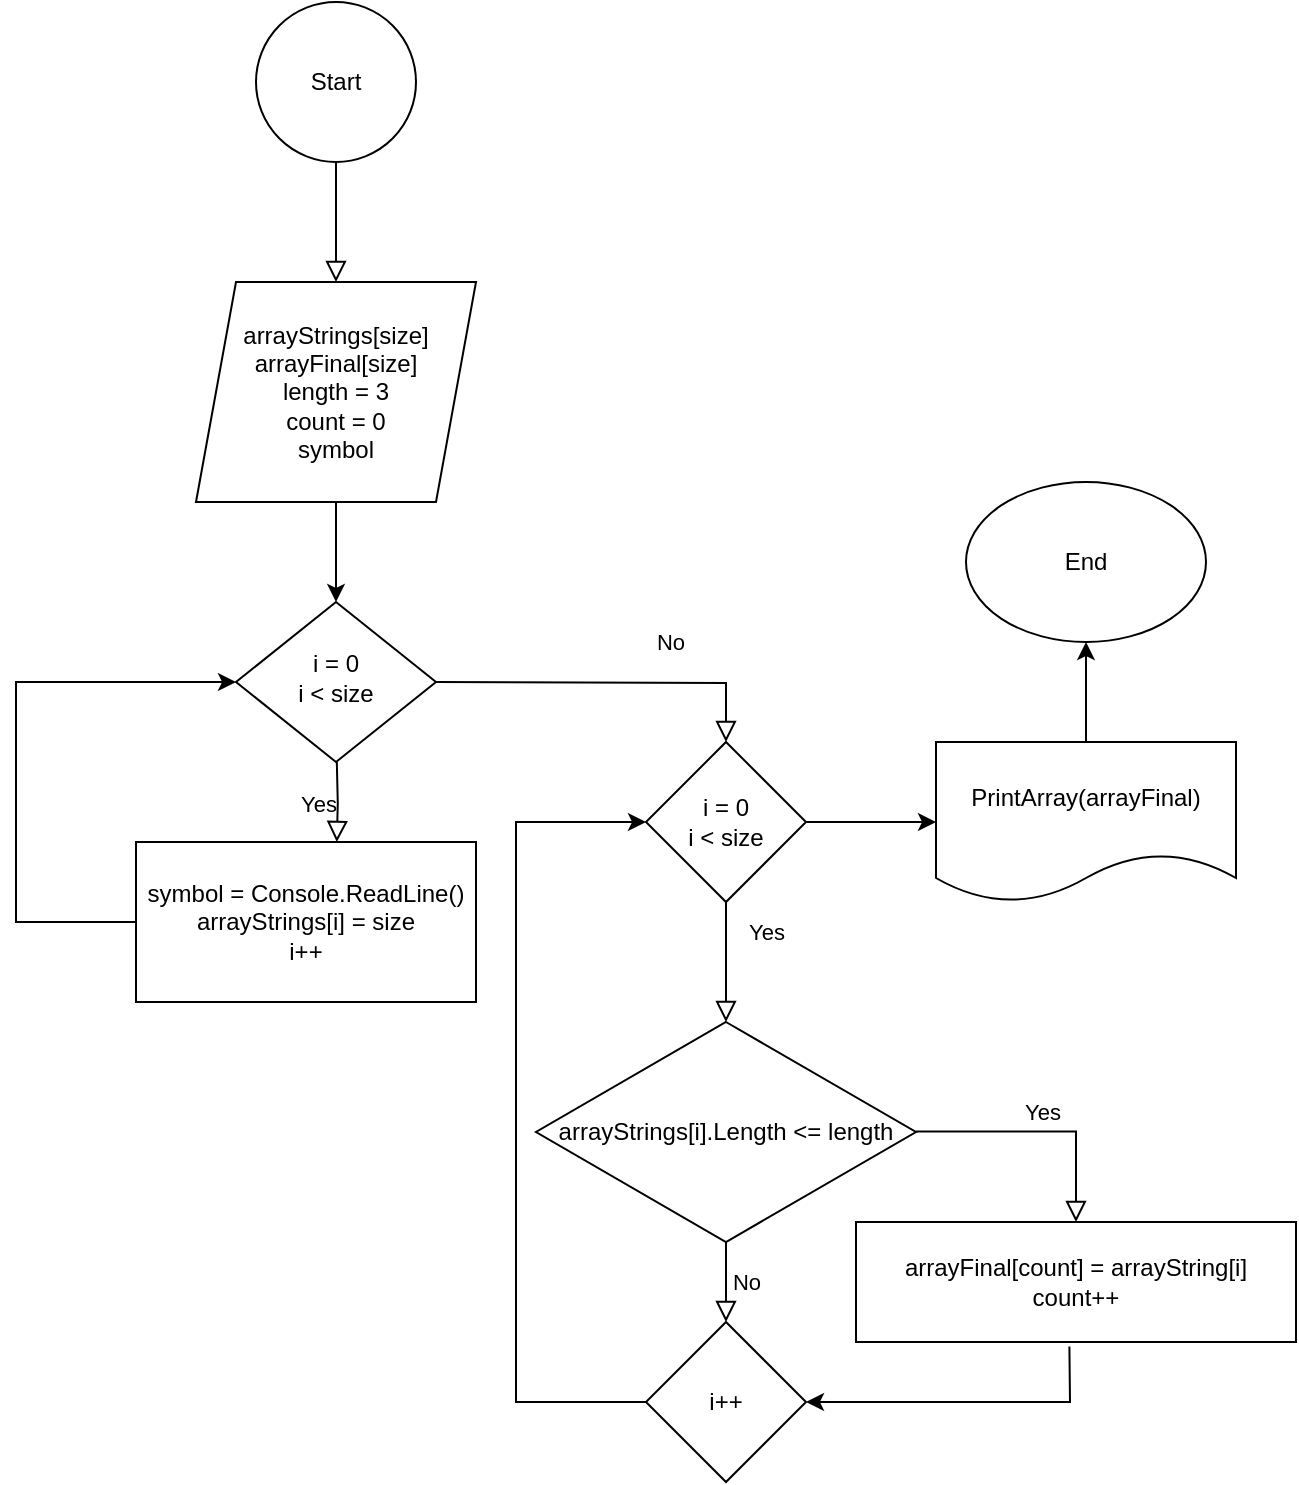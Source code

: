 <mxfile version="20.3.2" type="github">
  <diagram id="C5RBs43oDa-KdzZeNtuy" name="Page-1">
    <mxGraphModel dx="782" dy="738" grid="1" gridSize="10" guides="1" tooltips="1" connect="1" arrows="1" fold="1" page="1" pageScale="1" pageWidth="827" pageHeight="1169" math="0" shadow="0">
      <root>
        <mxCell id="WIyWlLk6GJQsqaUBKTNV-0" />
        <mxCell id="WIyWlLk6GJQsqaUBKTNV-1" parent="WIyWlLk6GJQsqaUBKTNV-0" />
        <mxCell id="WIyWlLk6GJQsqaUBKTNV-2" value="" style="rounded=0;html=1;jettySize=auto;orthogonalLoop=1;fontSize=11;endArrow=block;endFill=0;endSize=8;strokeWidth=1;shadow=0;labelBackgroundColor=none;edgeStyle=orthogonalEdgeStyle;" parent="WIyWlLk6GJQsqaUBKTNV-1" edge="1">
          <mxGeometry relative="1" as="geometry">
            <mxPoint x="240" y="140" as="sourcePoint" />
            <mxPoint x="240" y="200" as="targetPoint" />
          </mxGeometry>
        </mxCell>
        <mxCell id="WIyWlLk6GJQsqaUBKTNV-4" value="Yes" style="rounded=0;html=1;jettySize=auto;orthogonalLoop=1;fontSize=11;endArrow=block;endFill=0;endSize=8;strokeWidth=1;shadow=0;labelBackgroundColor=none;edgeStyle=orthogonalEdgeStyle;" parent="WIyWlLk6GJQsqaUBKTNV-1" edge="1">
          <mxGeometry y="10" relative="1" as="geometry">
            <mxPoint as="offset" />
            <mxPoint x="240.41" y="440" as="sourcePoint" />
            <mxPoint x="240.41" y="480" as="targetPoint" />
          </mxGeometry>
        </mxCell>
        <mxCell id="WIyWlLk6GJQsqaUBKTNV-5" value="No" style="edgeStyle=orthogonalEdgeStyle;rounded=0;html=1;jettySize=auto;orthogonalLoop=1;fontSize=11;endArrow=block;endFill=0;endSize=8;strokeWidth=1;shadow=0;labelBackgroundColor=none;exitX=0.5;exitY=1;exitDx=0;exitDy=0;" parent="WIyWlLk6GJQsqaUBKTNV-1" source="FPVJIRFVJIb4Ej6N9dx6-10" target="FPVJIRFVJIb4Ej6N9dx6-12" edge="1">
          <mxGeometry y="10" relative="1" as="geometry">
            <mxPoint as="offset" />
            <mxPoint x="420.0" y="720" as="sourcePoint" />
            <mxPoint x="420" y="720" as="targetPoint" />
          </mxGeometry>
        </mxCell>
        <mxCell id="WIyWlLk6GJQsqaUBKTNV-6" value="i = 0&lt;br&gt;i &amp;lt; size" style="rhombus;whiteSpace=wrap;html=1;shadow=0;fontFamily=Helvetica;fontSize=12;align=center;strokeWidth=1;spacing=6;spacingTop=-4;" parent="WIyWlLk6GJQsqaUBKTNV-1" vertex="1">
          <mxGeometry x="190" y="360" width="100" height="80" as="geometry" />
        </mxCell>
        <mxCell id="WIyWlLk6GJQsqaUBKTNV-8" value="No" style="rounded=0;html=1;jettySize=auto;orthogonalLoop=1;fontSize=11;endArrow=block;endFill=0;endSize=8;strokeWidth=1;shadow=0;labelBackgroundColor=none;edgeStyle=orthogonalEdgeStyle;" parent="WIyWlLk6GJQsqaUBKTNV-1" target="FPVJIRFVJIb4Ej6N9dx6-8" edge="1">
          <mxGeometry x="0.333" y="20" relative="1" as="geometry">
            <mxPoint as="offset" />
            <mxPoint x="290.0" y="400" as="sourcePoint" />
            <mxPoint x="410" y="420" as="targetPoint" />
          </mxGeometry>
        </mxCell>
        <mxCell id="WIyWlLk6GJQsqaUBKTNV-9" value="Yes" style="edgeStyle=orthogonalEdgeStyle;rounded=0;html=1;jettySize=auto;orthogonalLoop=1;fontSize=11;endArrow=block;endFill=0;endSize=8;strokeWidth=1;shadow=0;labelBackgroundColor=none;" parent="WIyWlLk6GJQsqaUBKTNV-1" target="FPVJIRFVJIb4Ej6N9dx6-14" edge="1">
          <mxGeometry y="10" relative="1" as="geometry">
            <mxPoint as="offset" />
            <mxPoint x="530.0" y="624.8" as="sourcePoint" />
            <mxPoint x="640" y="680" as="targetPoint" />
            <Array as="points">
              <mxPoint x="610" y="625" />
            </Array>
          </mxGeometry>
        </mxCell>
        <mxCell id="FPVJIRFVJIb4Ej6N9dx6-0" value="" style="ellipse;whiteSpace=wrap;html=1;aspect=fixed;" parent="WIyWlLk6GJQsqaUBKTNV-1" vertex="1">
          <mxGeometry x="200" y="60" width="80" height="80" as="geometry" />
        </mxCell>
        <mxCell id="FPVJIRFVJIb4Ej6N9dx6-2" value="Start" style="text;html=1;strokeColor=none;fillColor=none;align=center;verticalAlign=middle;whiteSpace=wrap;rounded=0;" parent="WIyWlLk6GJQsqaUBKTNV-1" vertex="1">
          <mxGeometry x="210" y="85" width="60" height="30" as="geometry" />
        </mxCell>
        <mxCell id="FPVJIRFVJIb4Ej6N9dx6-3" value="arrayStrings[size]&lt;br&gt;arrayFinal[size]&lt;br&gt;length = 3&lt;br&gt;count = 0&lt;br&gt;symbol" style="shape=parallelogram;perimeter=parallelogramPerimeter;whiteSpace=wrap;html=1;fixedSize=1;" parent="WIyWlLk6GJQsqaUBKTNV-1" vertex="1">
          <mxGeometry x="170" y="200" width="140" height="110" as="geometry" />
        </mxCell>
        <mxCell id="FPVJIRFVJIb4Ej6N9dx6-5" value="" style="endArrow=classic;html=1;rounded=0;exitX=0.5;exitY=1;exitDx=0;exitDy=0;" parent="WIyWlLk6GJQsqaUBKTNV-1" source="FPVJIRFVJIb4Ej6N9dx6-3" edge="1">
          <mxGeometry width="50" height="50" relative="1" as="geometry">
            <mxPoint x="160" y="470" as="sourcePoint" />
            <mxPoint x="240" y="360" as="targetPoint" />
          </mxGeometry>
        </mxCell>
        <mxCell id="FPVJIRFVJIb4Ej6N9dx6-6" value="symbol = Console.ReadLine()&lt;br&gt;arrayStrings[i] = size&lt;br&gt;i++" style="rounded=0;whiteSpace=wrap;html=1;" parent="WIyWlLk6GJQsqaUBKTNV-1" vertex="1">
          <mxGeometry x="140" y="480" width="170" height="80" as="geometry" />
        </mxCell>
        <mxCell id="FPVJIRFVJIb4Ej6N9dx6-7" value="" style="endArrow=classic;html=1;rounded=0;exitX=0;exitY=0.5;exitDx=0;exitDy=0;entryX=0;entryY=0.5;entryDx=0;entryDy=0;" parent="WIyWlLk6GJQsqaUBKTNV-1" source="FPVJIRFVJIb4Ej6N9dx6-6" target="WIyWlLk6GJQsqaUBKTNV-6" edge="1">
          <mxGeometry width="50" height="50" relative="1" as="geometry">
            <mxPoint x="290" y="320" as="sourcePoint" />
            <mxPoint x="340" y="270" as="targetPoint" />
            <Array as="points">
              <mxPoint x="80" y="520" />
              <mxPoint x="80" y="400" />
            </Array>
          </mxGeometry>
        </mxCell>
        <mxCell id="FPVJIRFVJIb4Ej6N9dx6-17" style="edgeStyle=orthogonalEdgeStyle;rounded=0;orthogonalLoop=1;jettySize=auto;html=1;" parent="WIyWlLk6GJQsqaUBKTNV-1" source="FPVJIRFVJIb4Ej6N9dx6-8" target="FPVJIRFVJIb4Ej6N9dx6-18" edge="1">
          <mxGeometry relative="1" as="geometry">
            <mxPoint x="600" y="470" as="targetPoint" />
          </mxGeometry>
        </mxCell>
        <mxCell id="FPVJIRFVJIb4Ej6N9dx6-8" value="i = 0&lt;br&gt;i &amp;lt; size" style="rhombus;whiteSpace=wrap;html=1;" parent="WIyWlLk6GJQsqaUBKTNV-1" vertex="1">
          <mxGeometry x="395" y="430" width="80" height="80" as="geometry" />
        </mxCell>
        <mxCell id="FPVJIRFVJIb4Ej6N9dx6-9" value="Yes" style="rounded=0;html=1;jettySize=auto;orthogonalLoop=1;fontSize=11;endArrow=block;endFill=0;endSize=8;strokeWidth=1;shadow=0;labelBackgroundColor=none;edgeStyle=orthogonalEdgeStyle;exitX=0.5;exitY=1;exitDx=0;exitDy=0;" parent="WIyWlLk6GJQsqaUBKTNV-1" source="FPVJIRFVJIb4Ej6N9dx6-8" target="FPVJIRFVJIb4Ej6N9dx6-10" edge="1">
          <mxGeometry x="-0.5" y="20" relative="1" as="geometry">
            <mxPoint as="offset" />
            <mxPoint x="419.86" y="510" as="sourcePoint" />
            <mxPoint x="419.86" y="550" as="targetPoint" />
          </mxGeometry>
        </mxCell>
        <mxCell id="FPVJIRFVJIb4Ej6N9dx6-10" value="arrayStrings[i].Length &amp;lt;= length" style="rhombus;whiteSpace=wrap;html=1;" parent="WIyWlLk6GJQsqaUBKTNV-1" vertex="1">
          <mxGeometry x="340" y="570" width="190" height="110" as="geometry" />
        </mxCell>
        <mxCell id="FPVJIRFVJIb4Ej6N9dx6-12" value="i++" style="rhombus;whiteSpace=wrap;html=1;" parent="WIyWlLk6GJQsqaUBKTNV-1" vertex="1">
          <mxGeometry x="395" y="720" width="80" height="80" as="geometry" />
        </mxCell>
        <mxCell id="FPVJIRFVJIb4Ej6N9dx6-13" value="" style="endArrow=classic;html=1;rounded=0;exitX=0;exitY=0.5;exitDx=0;exitDy=0;entryX=0;entryY=0.5;entryDx=0;entryDy=0;" parent="WIyWlLk6GJQsqaUBKTNV-1" source="FPVJIRFVJIb4Ej6N9dx6-12" target="FPVJIRFVJIb4Ej6N9dx6-8" edge="1">
          <mxGeometry width="50" height="50" relative="1" as="geometry">
            <mxPoint x="310" y="785" as="sourcePoint" />
            <mxPoint x="300" y="580" as="targetPoint" />
            <Array as="points">
              <mxPoint x="330" y="760" />
              <mxPoint x="330" y="640" />
              <mxPoint x="330" y="470" />
            </Array>
          </mxGeometry>
        </mxCell>
        <mxCell id="FPVJIRFVJIb4Ej6N9dx6-14" value="arrayFinal[count] = arrayString[i]&lt;br&gt;count++" style="rounded=0;whiteSpace=wrap;html=1;" parent="WIyWlLk6GJQsqaUBKTNV-1" vertex="1">
          <mxGeometry x="500" y="670" width="220" height="60" as="geometry" />
        </mxCell>
        <mxCell id="FPVJIRFVJIb4Ej6N9dx6-16" value="" style="endArrow=classic;html=1;rounded=0;exitX=0.485;exitY=1.038;exitDx=0;exitDy=0;exitPerimeter=0;" parent="WIyWlLk6GJQsqaUBKTNV-1" source="FPVJIRFVJIb4Ej6N9dx6-14" target="FPVJIRFVJIb4Ej6N9dx6-12" edge="1">
          <mxGeometry width="50" height="50" relative="1" as="geometry">
            <mxPoint x="570" y="730" as="sourcePoint" />
            <mxPoint x="620" y="680" as="targetPoint" />
            <Array as="points">
              <mxPoint x="607" y="760" />
            </Array>
          </mxGeometry>
        </mxCell>
        <mxCell id="FPVJIRFVJIb4Ej6N9dx6-19" style="edgeStyle=orthogonalEdgeStyle;rounded=0;orthogonalLoop=1;jettySize=auto;html=1;" parent="WIyWlLk6GJQsqaUBKTNV-1" source="FPVJIRFVJIb4Ej6N9dx6-18" target="FPVJIRFVJIb4Ej6N9dx6-20" edge="1">
          <mxGeometry relative="1" as="geometry">
            <mxPoint x="615" y="370" as="targetPoint" />
          </mxGeometry>
        </mxCell>
        <mxCell id="FPVJIRFVJIb4Ej6N9dx6-18" value="PrintArray(arrayFinal)" style="shape=document;whiteSpace=wrap;html=1;boundedLbl=1;" parent="WIyWlLk6GJQsqaUBKTNV-1" vertex="1">
          <mxGeometry x="540" y="430" width="150" height="80" as="geometry" />
        </mxCell>
        <mxCell id="FPVJIRFVJIb4Ej6N9dx6-20" value="End" style="ellipse;whiteSpace=wrap;html=1;" parent="WIyWlLk6GJQsqaUBKTNV-1" vertex="1">
          <mxGeometry x="555" y="300" width="120" height="80" as="geometry" />
        </mxCell>
      </root>
    </mxGraphModel>
  </diagram>
</mxfile>
